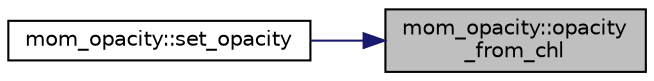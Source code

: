 digraph "mom_opacity::opacity_from_chl"
{
 // INTERACTIVE_SVG=YES
 // LATEX_PDF_SIZE
  edge [fontname="Helvetica",fontsize="10",labelfontname="Helvetica",labelfontsize="10"];
  node [fontname="Helvetica",fontsize="10",shape=record];
  rankdir="RL";
  Node1 [label="mom_opacity::opacity\l_from_chl",height=0.2,width=0.4,color="black", fillcolor="grey75", style="filled", fontcolor="black",tooltip="This sets the \"blue\" band opacity based on chloophyll A concencentrations The red portion is lumped i..."];
  Node1 -> Node2 [dir="back",color="midnightblue",fontsize="10",style="solid",fontname="Helvetica"];
  Node2 [label="mom_opacity::set_opacity",height=0.2,width=0.4,color="black", fillcolor="white", style="filled",URL="$namespacemom__opacity.html#a675243222a55e7091e5e597f9c0a9b24",tooltip="This sets the opacity of sea water based based on one of several different schemes."];
}
